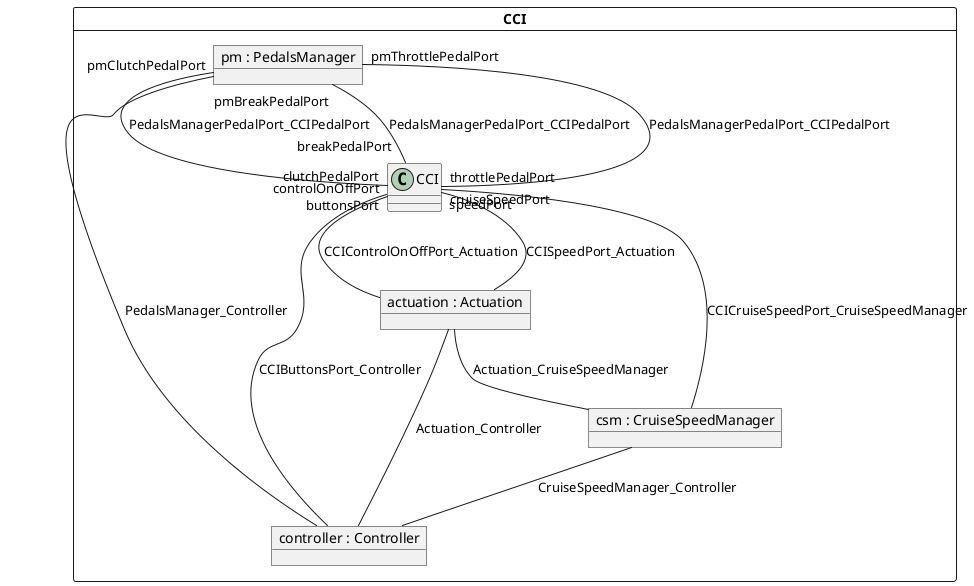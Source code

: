 

@startuml
	package CCI <<card>> {
		object "controller : Controller" as CCISystem_system_CCI_controller
		object "actuation : Actuation" as CCISystem_system_CCI_actuation
		object "csm : CruiseSpeedManager" as CCISystem_system_CCI_csm
		object "pm : PedalsManager" as CCISystem_system_CCI_pm
		CCISystem_system_CCI_pm "pmClutchPedalPort" -- "clutchPedalPort" CCI : PedalsManagerPedalPort_CCIPedalPort
		CCISystem_system_CCI_pm "pmBreakPedalPort" -- "breakPedalPort" CCI : PedalsManagerPedalPort_CCIPedalPort
		CCISystem_system_CCI_pm "pmThrottlePedalPort" -- "throttlePedalPort" CCI : PedalsManagerPedalPort_CCIPedalPort
		CCI "buttonsPort" -- CCISystem_system_CCI_controller : CCIButtonsPort_Controller
		CCI "controlOnOffPort" -- CCISystem_system_CCI_actuation : CCIControlOnOffPort_Actuation
		CCI "speedPort" -- CCISystem_system_CCI_actuation : CCISpeedPort_Actuation
		CCI "cruiseSpeedPort" -- CCISystem_system_CCI_csm : CCICruiseSpeedPort_CruiseSpeedManager
		CCISystem_system_CCI_pm -- CCISystem_system_CCI_controller : PedalsManager_Controller
		CCISystem_system_CCI_actuation -- CCISystem_system_CCI_controller : Actuation_Controller
		CCISystem_system_CCI_csm -- CCISystem_system_CCI_controller : CruiseSpeedManager_Controller
		CCISystem_system_CCI_actuation -- CCISystem_system_CCI_csm : Actuation_CruiseSpeedManager
	}
@enduml
